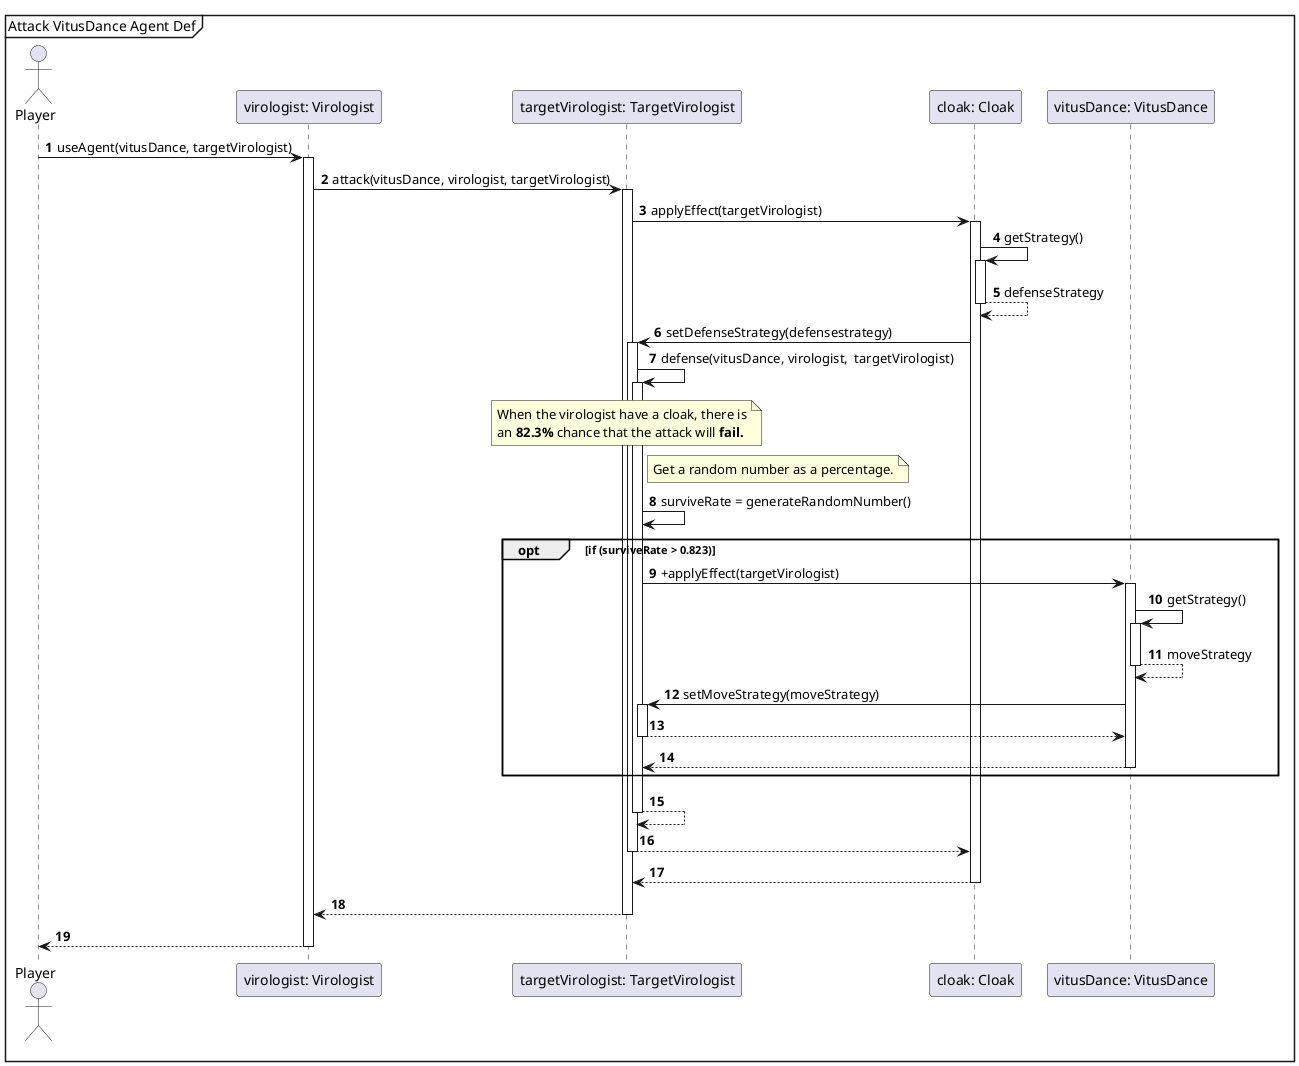 @startuml
'https://plantuml.com/sequence-diagram

autonumber

mainframe Attack VitusDance Agent Def

actor Player

Player -> "virologist: Virologist"++: useAgent(vitusDance, targetVirologist)
"virologist: Virologist" -> "targetVirologist: TargetVirologist"++: attack(vitusDance, virologist, targetVirologist)
"targetVirologist: TargetVirologist" -> "cloak: Cloak"++ : applyEffect(targetVirologist)

"cloak: Cloak" -> "cloak: Cloak"++ : getStrategy()
"cloak: Cloak" --> "cloak: Cloak"-- : defenseStrategy

"cloak: Cloak" -> "targetVirologist: TargetVirologist"++: setDefenseStrategy(defensestrategy)

"targetVirologist: TargetVirologist" -> "targetVirologist: TargetVirologist"++: defense(vitusDance, virologist,  targetVirologist)



note over "targetVirologist: TargetVirologist"
    When the virologist have a cloak, there is
    an **82.3%** chance that the attack will **fail.**
end note

note right of "targetVirologist: TargetVirologist"
Get a random number as a percentage.
end note

"targetVirologist: TargetVirologist" -> "targetVirologist: TargetVirologist": surviveRate = generateRandomNumber()

opt if (surviveRate > 0.823)
    "targetVirologist: TargetVirologist" -> "vitusDance: VitusDance"++: +applyEffect(targetVirologist)

       "vitusDance: VitusDance" -> "vitusDance: VitusDance"++ : getStrategy()
       "vitusDance: VitusDance" --> "vitusDance: VitusDance"-- : moveStrategy

       "vitusDance: VitusDance" -> "targetVirologist: TargetVirologist"++: setMoveStrategy(moveStrategy)
       "targetVirologist: TargetVirologist" --> "vitusDance: VitusDance"--
       "vitusDance: VitusDance" --> "targetVirologist: TargetVirologist"--
end opt

"targetVirologist: TargetVirologist" --> "targetVirologist: TargetVirologist" --

"targetVirologist: TargetVirologist" --> "cloak: Cloak" --
"cloak: Cloak" --> "targetVirologist: TargetVirologist" --


"targetVirologist: TargetVirologist" --> "virologist: Virologist" --

"virologist: Virologist" --> Player --
@enduml